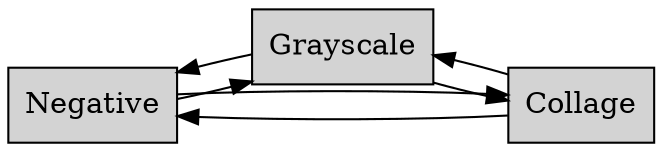 digraph GraficaFILTRO { 
size="9,9" 
rankdir=LR 
node[shape=record,style=filled]
"Negative0"[label =" Negative"]; 
"Negative0"->"Grayscale1"; 
"Negative0"->"Grayscale1" [dir=back]; 
"Grayscale1"[label =" Grayscale"]; 
"Grayscale1"->"Collage2"; 
"Grayscale1"->"Collage2"[dir=back]; 
"Collage2"[label =" Collage"]; 
"Collage2"->"Negative0"; 
"Collage2"->"Negative0" [dir=back]; 
}